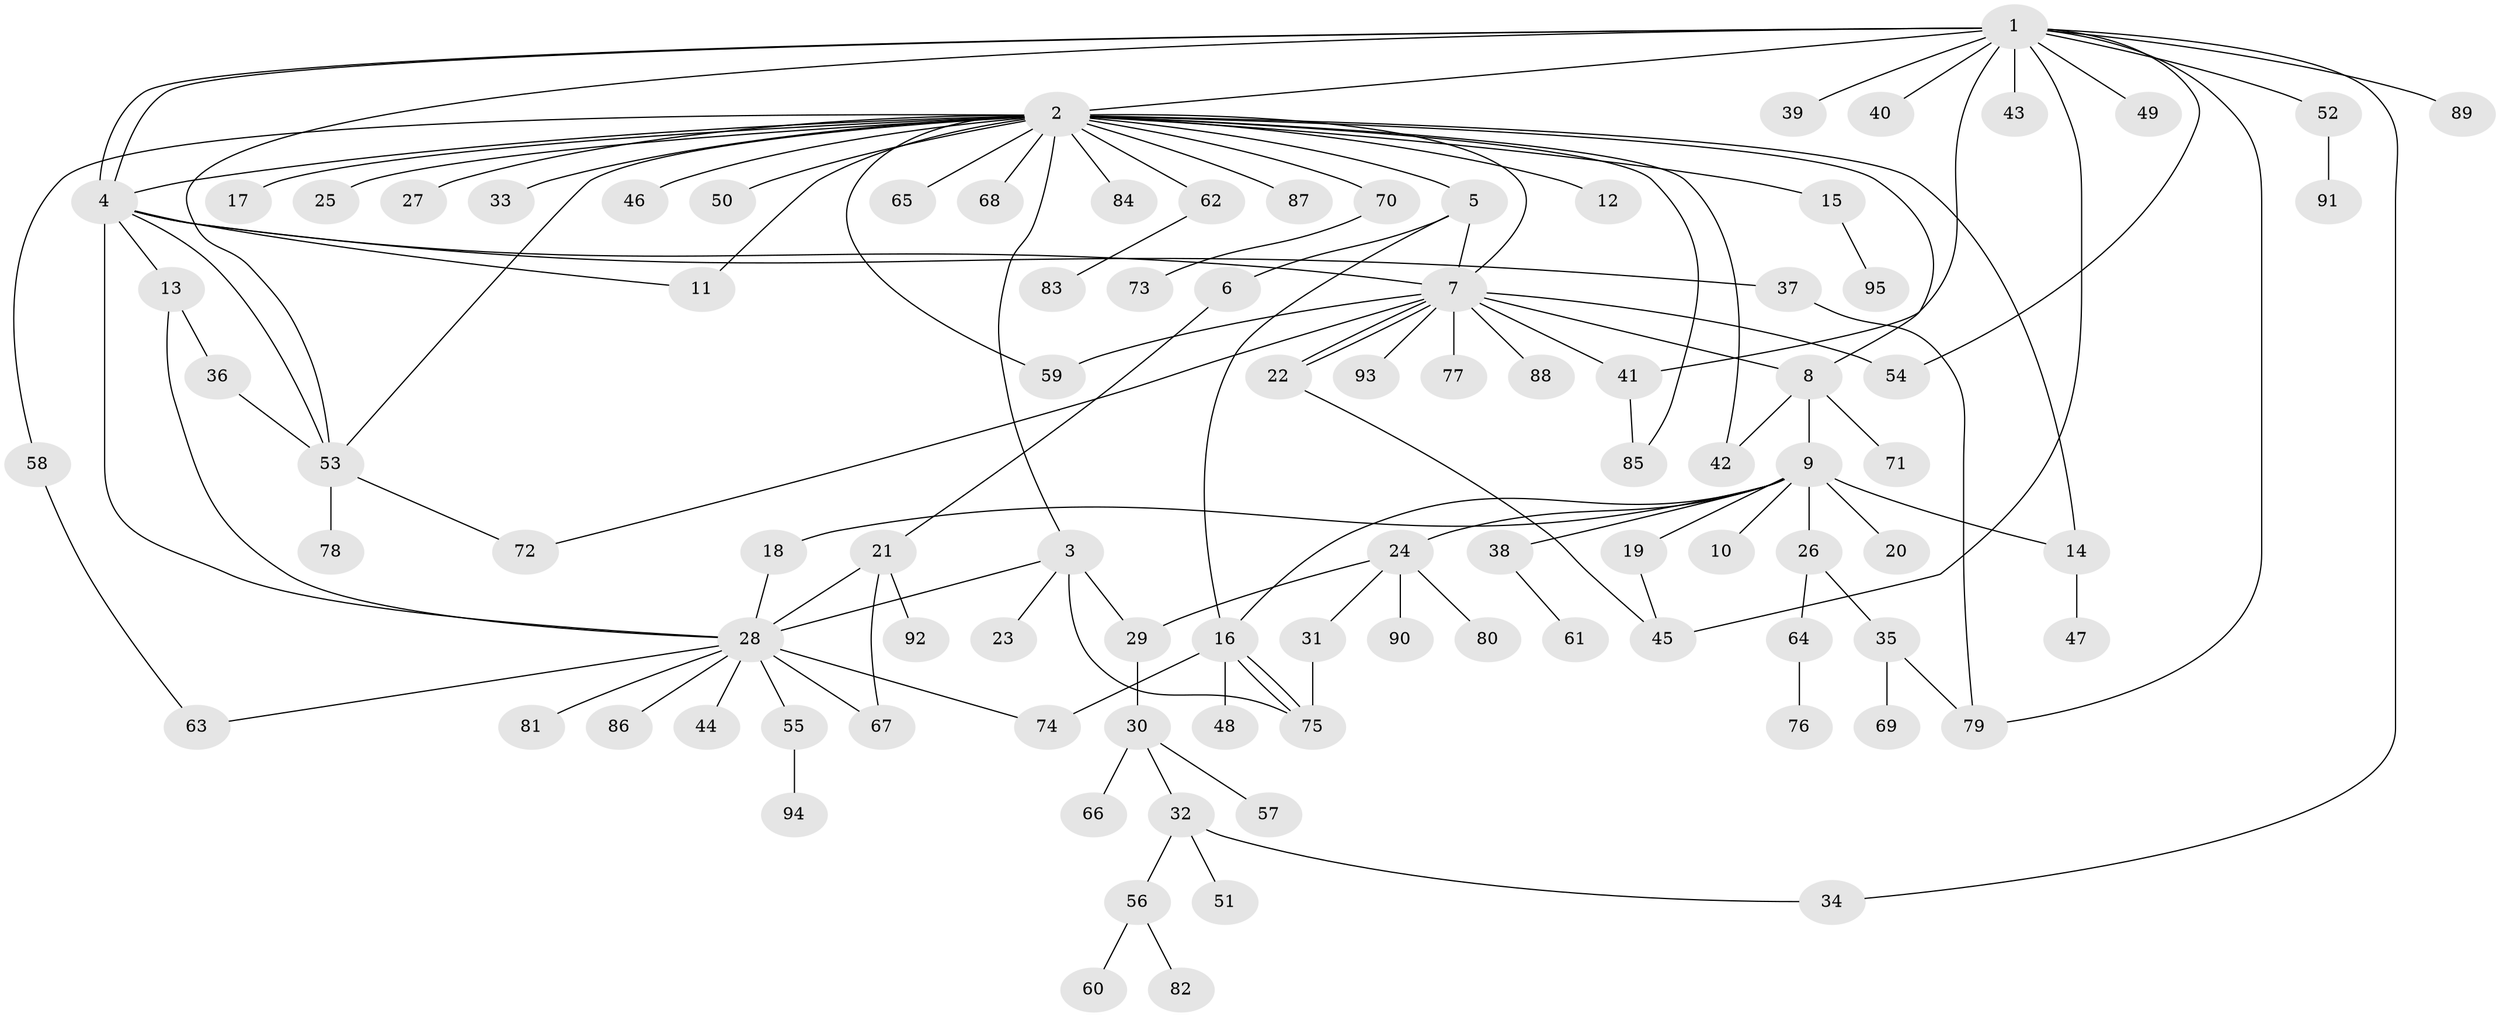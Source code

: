 // coarse degree distribution, {3: 0.10344827586206896, 8: 0.06896551724137931, 1: 0.4827586206896552, 6: 0.034482758620689655, 2: 0.1724137931034483, 5: 0.06896551724137931, 18: 0.034482758620689655, 7: 0.034482758620689655}
// Generated by graph-tools (version 1.1) at 2025/36/03/04/25 23:36:40]
// undirected, 95 vertices, 128 edges
graph export_dot {
  node [color=gray90,style=filled];
  1;
  2;
  3;
  4;
  5;
  6;
  7;
  8;
  9;
  10;
  11;
  12;
  13;
  14;
  15;
  16;
  17;
  18;
  19;
  20;
  21;
  22;
  23;
  24;
  25;
  26;
  27;
  28;
  29;
  30;
  31;
  32;
  33;
  34;
  35;
  36;
  37;
  38;
  39;
  40;
  41;
  42;
  43;
  44;
  45;
  46;
  47;
  48;
  49;
  50;
  51;
  52;
  53;
  54;
  55;
  56;
  57;
  58;
  59;
  60;
  61;
  62;
  63;
  64;
  65;
  66;
  67;
  68;
  69;
  70;
  71;
  72;
  73;
  74;
  75;
  76;
  77;
  78;
  79;
  80;
  81;
  82;
  83;
  84;
  85;
  86;
  87;
  88;
  89;
  90;
  91;
  92;
  93;
  94;
  95;
  1 -- 2;
  1 -- 4;
  1 -- 4;
  1 -- 34;
  1 -- 39;
  1 -- 40;
  1 -- 41;
  1 -- 43;
  1 -- 45;
  1 -- 49;
  1 -- 52;
  1 -- 53;
  1 -- 54;
  1 -- 79;
  1 -- 89;
  2 -- 3;
  2 -- 4;
  2 -- 5;
  2 -- 7;
  2 -- 8;
  2 -- 11;
  2 -- 12;
  2 -- 14;
  2 -- 15;
  2 -- 17;
  2 -- 25;
  2 -- 27;
  2 -- 33;
  2 -- 42;
  2 -- 46;
  2 -- 50;
  2 -- 53;
  2 -- 58;
  2 -- 59;
  2 -- 62;
  2 -- 65;
  2 -- 68;
  2 -- 70;
  2 -- 84;
  2 -- 85;
  2 -- 87;
  3 -- 23;
  3 -- 28;
  3 -- 29;
  3 -- 75;
  4 -- 7;
  4 -- 11;
  4 -- 13;
  4 -- 28;
  4 -- 37;
  4 -- 53;
  5 -- 6;
  5 -- 7;
  5 -- 16;
  6 -- 21;
  7 -- 8;
  7 -- 22;
  7 -- 22;
  7 -- 41;
  7 -- 54;
  7 -- 59;
  7 -- 72;
  7 -- 77;
  7 -- 88;
  7 -- 93;
  8 -- 9;
  8 -- 42;
  8 -- 71;
  9 -- 10;
  9 -- 14;
  9 -- 16;
  9 -- 18;
  9 -- 19;
  9 -- 20;
  9 -- 24;
  9 -- 26;
  9 -- 38;
  13 -- 28;
  13 -- 36;
  14 -- 47;
  15 -- 95;
  16 -- 48;
  16 -- 74;
  16 -- 75;
  16 -- 75;
  18 -- 28;
  19 -- 45;
  21 -- 28;
  21 -- 67;
  21 -- 92;
  22 -- 45;
  24 -- 29;
  24 -- 31;
  24 -- 80;
  24 -- 90;
  26 -- 35;
  26 -- 64;
  28 -- 44;
  28 -- 55;
  28 -- 63;
  28 -- 67;
  28 -- 74;
  28 -- 81;
  28 -- 86;
  29 -- 30;
  30 -- 32;
  30 -- 57;
  30 -- 66;
  31 -- 75;
  32 -- 34;
  32 -- 51;
  32 -- 56;
  35 -- 69;
  35 -- 79;
  36 -- 53;
  37 -- 79;
  38 -- 61;
  41 -- 85;
  52 -- 91;
  53 -- 72;
  53 -- 78;
  55 -- 94;
  56 -- 60;
  56 -- 82;
  58 -- 63;
  62 -- 83;
  64 -- 76;
  70 -- 73;
}
